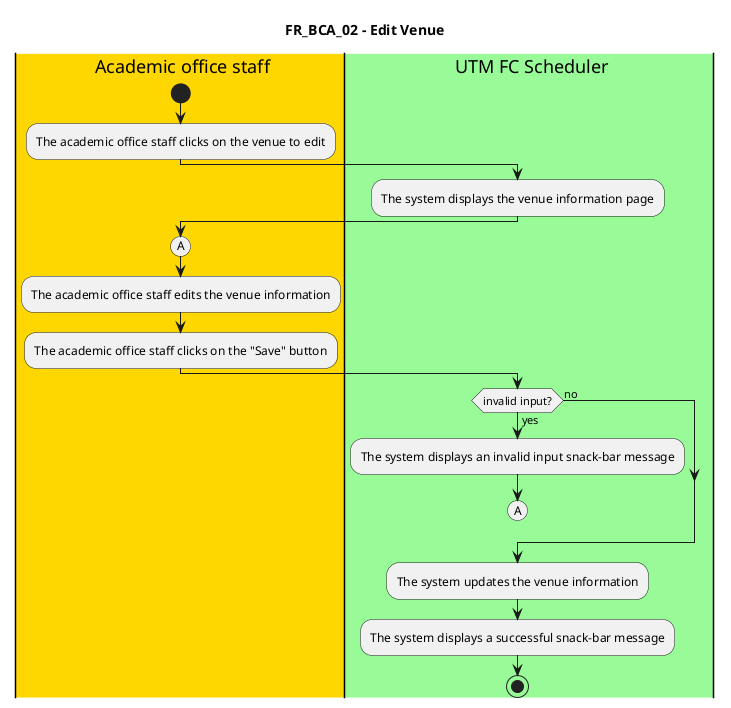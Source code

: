 @startuml FR_BCA_02
title FR_BCA_02 - Edit Venue


|#gold|eu| Academic office staff
|#palegreen|sys| UTM FC Scheduler

|eu|
start
:The academic office staff clicks on the venue to edit;

|sys|
:The system displays the venue information page;

|eu|
(A)
:The academic office staff edits the venue information;
:The academic office staff clicks on the "Save" button;

|sys|
if (invalid input?) then (yes)
  :The system displays an invalid input snack-bar message;
  (A)
  detach
else (no)
endif

|sys|
:The system updates the venue information;
:The system displays a successful snack-bar message;

stop

@enduml
